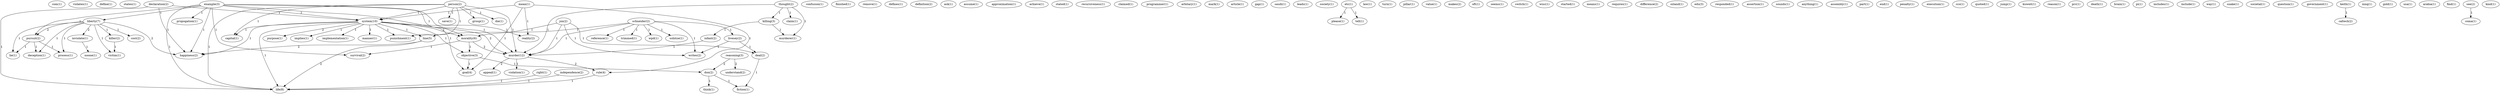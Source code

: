 digraph G {
  com [ label="com(1)" ];
  violates [ label="violates(1)" ];
  define [ label="define(1)" ];
  states [ label="states(1)" ];
  example [ label="example(3)" ];
  liberty [ label="liberty(7)" ];
  pursuit [ label="pursuit(2)" ];
  propogation [ label="propogation(1)" ];
  system [ label="system(10)" ];
  morality [ label="morality(6)" ];
  murder [ label="murder(12)" ];
  survival [ label="survival(2)" ];
  happiness [ label="happiness(2)" ];
  goal [ label="goal(4)" ];
  life [ label="life(8)" ];
  claim [ label="claim(1)" ];
  confusion [ label="confusion(1)" ];
  finished [ label="finished(1)" ];
  remove [ label="remove(1)" ];
  person [ label="person(2)" ];
  die [ label="die(1)" ];
  punishment [ label="punishment(1)" ];
  save [ label="save(1)" ];
  capital [ label="capital(1)" ];
  group [ label="group(1)" ];
  defines [ label="defines(1)" ];
  lie [ label="lie(1)" ];
  deception [ label="deception(1)" ];
  inviolate [ label="inviolate(1)" ];
  process [ label="process(1)" ];
  killer [ label="killer(2)" ];
  victim [ label="victim(1)" ];
  cost [ label="cost(2)" ];
  definition [ label="definition(2)" ];
  ask [ label="ask(1)" ];
  thought [ label="thought(2)" ];
  killing [ label="killing(3)" ];
  murderer [ label="murderer(1)" ];
  claim [ label="claim(1)" ];
  assume [ label="assume(1)" ];
  approximation [ label="approximation(1)" ];
  declaration [ label="declaration(2)" ];
  infant [ label="infant(2)" ];
  achieve [ label="achieve(1)" ];
  stated [ label="stated(1)" ];
  recursiveness [ label="recursiveness(1)" ];
  reasoning [ label="reasoning(3)" ];
  understand [ label="understand(2)" ];
  don [ label="don(2)" ];
  claimed [ label="claimed(1)" ];
  programmer [ label="programmer(1)" ];
  arbitary [ label="arbitary(1)" ];
  mark [ label="mark(1)" ];
  article [ label="article(1)" ];
  schneider [ label="schneider(2)" ];
  trimmed [ label="trimmed(1)" ];
  wpd [ label="wpd(1)" ];
  solntze [ label="solntze(1)" ];
  livesey [ label="livesey(2)" ];
  reference [ label="reference(1)" ];
  line [ label="line(5)" ];
  writes [ label="writes(2)" ];
  gap [ label="gap(1)" ];
  mean [ label="mean(1)" ];
  reality [ label="reality(2)" ];
  rule [ label="rule(4)" ];
  saudi [ label="saudi(1)" ];
  leads [ label="leads(1)" ];
  society [ label="society(1)" ];
  purpose [ label="purpose(1)" ];
  implies [ label="implies(1)" ];
  implementation [ label="implementation(1)" ];
  manner [ label="manner(1)" ];
  objective [ label="objective(3)" ];
  etc [ label="etc(1)" ];
  please [ label="please(1)" ];
  tell [ label="tell(1)" ];
  right [ label="right(1)" ];
  law [ label="law(1)" ];
  noone [ label="noone(1)" ];
  turn [ label="turn(1)" ];
  pillar [ label="pillar(1)" ];
  value [ label="value(1)" ];
  makes [ label="makes(2)" ];
  oft [ label="oft(1)" ];
  seems [ label="seems(1)" ];
  switch [ label="switch(1)" ];
  jon [ label="jon(2)" ];
  deal [ label="deal(2)" ];
  wisc [ label="wisc(1)" ];
  started [ label="started(1)" ];
  means [ label="means(1)" ];
  requires [ label="requires(1)" ];
  difference [ label="difference(2)" ];
  ozland [ label="ozland(1)" ];
  edu [ label="edu(3)" ];
  responded [ label="responded(1)" ];
  assertion [ label="assertion(1)" ];
  appeal [ label="appeal(1)" ];
  violation [ label="violation(1)" ];
  sounds [ label="sounds(1)" ];
  anything [ label="anything(1)" ];
  assembly [ label="assembly(1)" ];
  part [ label="part(1)" ];
  end [ label="end(1)" ];
  penalty [ label="penalty(1)" ];
  execution [ label="execution(1)" ];
  cco [ label="cco(1)" ];
  quoted [ label="quoted(1)" ];
  jump [ label="jump(1)" ];
  kuweit [ label="kuweit(1)" ];
  reason [ label="reason(1)" ];
  prc [ label="prc(1)" ];
  death [ label="death(1)" ];
  brain [ label="brain(1)" ];
  pi [ label="pi(1)" ];
  includes [ label="includes(1)" ];
  fiction [ label="fiction(1)" ];
  include [ label="include(1)" ];
  way [ label="way(1)" ];
  snake [ label="snake(1)" ];
  societal [ label="societal(1)" ];
  question [ label="question(1)" ];
  government [ label="government(1)" ];
  keith [ label="keith(1)" ];
  caltech [ label="caltech(2)" ];
  innq [ label="innq(1)" ];
  gold [ label="gold(1)" ];
  usa [ label="usa(1)" ];
  arabia [ label="arabia(1)" ];
  find [ label="find(1)" ];
  think [ label="think(1)" ];
  independence [ label="independence(2)" ];
  see [ label="see(2)" ];
  coma [ label="coma(1)" ];
  kind [ label="kind(1)" ];
  example -> liberty [ label="1" ];
  example -> pursuit [ label="1" ];
  example -> propogation [ label="1" ];
  example -> system [ label="1" ];
  example -> morality [ label="1" ];
  example -> murder [ label="1" ];
  example -> survival [ label="1" ];
  example -> happiness [ label="1" ];
  example -> goal [ label="1" ];
  example -> life [ label="1" ];
  person -> die [ label="1" ];
  person -> system [ label="1" ];
  person -> murder [ label="1" ];
  person -> punishment [ label="1" ];
  person -> save [ label="1" ];
  person -> capital [ label="1" ];
  person -> group [ label="1" ];
  person -> life [ label="1" ];
  liberty -> pursuit [ label="2" ];
  liberty -> lie [ label="1" ];
  liberty -> deception [ label="1" ];
  liberty -> inviolate [ label="2" ];
  liberty -> process [ label="1" ];
  liberty -> killer [ label="1" ];
  liberty -> victim [ label="1" ];
  liberty -> cost [ label="1" ];
  liberty -> happiness [ label="2" ];
  pursuit -> lie [ label="1" ];
  pursuit -> deception [ label="1" ];
  pursuit -> process [ label="1" ];
  thought -> killing [ label="1" ];
  thought -> murderer [ label="1" ];
  thought -> murder [ label="1" ];
  thought -> claim [ label="1" ];
  declaration -> system [ label="1" ];
  declaration -> happiness [ label="1" ];
  declaration -> life [ label="1" ];
  killing -> infant [ label="1" ];
  killing -> murderer [ label="1" ];
  infant -> murder [ label="1" ];
  reasoning -> understand [ label="2" ];
  reasoning -> don [ label="2" ];
  schneider -> trimmed [ label="1" ];
  schneider -> wpd [ label="1" ];
  schneider -> solntze [ label="1" ];
  schneider -> murder [ label="1" ];
  schneider -> livesey [ label="1" ];
  schneider -> reference [ label="1" ];
  schneider -> line [ label="1" ];
  schneider -> writes [ label="1" ];
  mean -> system [ label="1" ];
  mean -> reality [ label="1" ];
  mean -> rule [ label="1" ];
  mean -> goal [ label="1" ];
  system -> purpose [ label="2" ];
  system -> reality [ label="1" ];
  system -> implies [ label="1" ];
  system -> implementation [ label="1" ];
  system -> morality [ label="2" ];
  system -> murder [ label="2" ];
  system -> punishment [ label="1" ];
  system -> capital [ label="1" ];
  system -> line [ label="1" ];
  system -> manner [ label="1" ];
  system -> objective [ label="1" ];
  system -> happiness [ label="1" ];
  system -> life [ label="1" ];
  etc -> please [ label="1" ];
  etc -> tell [ label="1" ];
  right -> life [ label="1" ];
  inviolate -> noone [ label="1" ];
  jon -> morality [ label="1" ];
  jon -> murder [ label="1" ];
  jon -> deal [ label="1" ];
  jon -> writes [ label="1" ];
  killer -> victim [ label="1" ];
  morality -> murder [ label="2" ];
  morality -> survival [ label="1" ];
  morality -> objective [ label="1" ];
  murder -> appeal [ label="2" ];
  murder -> violation [ label="1" ];
  murder -> rule [ label="2" ];
  livesey -> deal [ label="1" ];
  livesey -> writes [ label="1" ];
  line -> happiness [ label="2" ];
  line -> life [ label="2" ];
  deal -> fiction [ label="1" ];
  rule -> life [ label="1" ];
  objective -> don [ label="1" ];
  objective -> goal [ label="1" ];
  keith -> caltech [ label="1" ];
  don -> think [ label="1" ];
  don -> fiction [ label="1" ];
  independence -> life [ label="1" ];
  see -> coma [ label="1" ];
}

